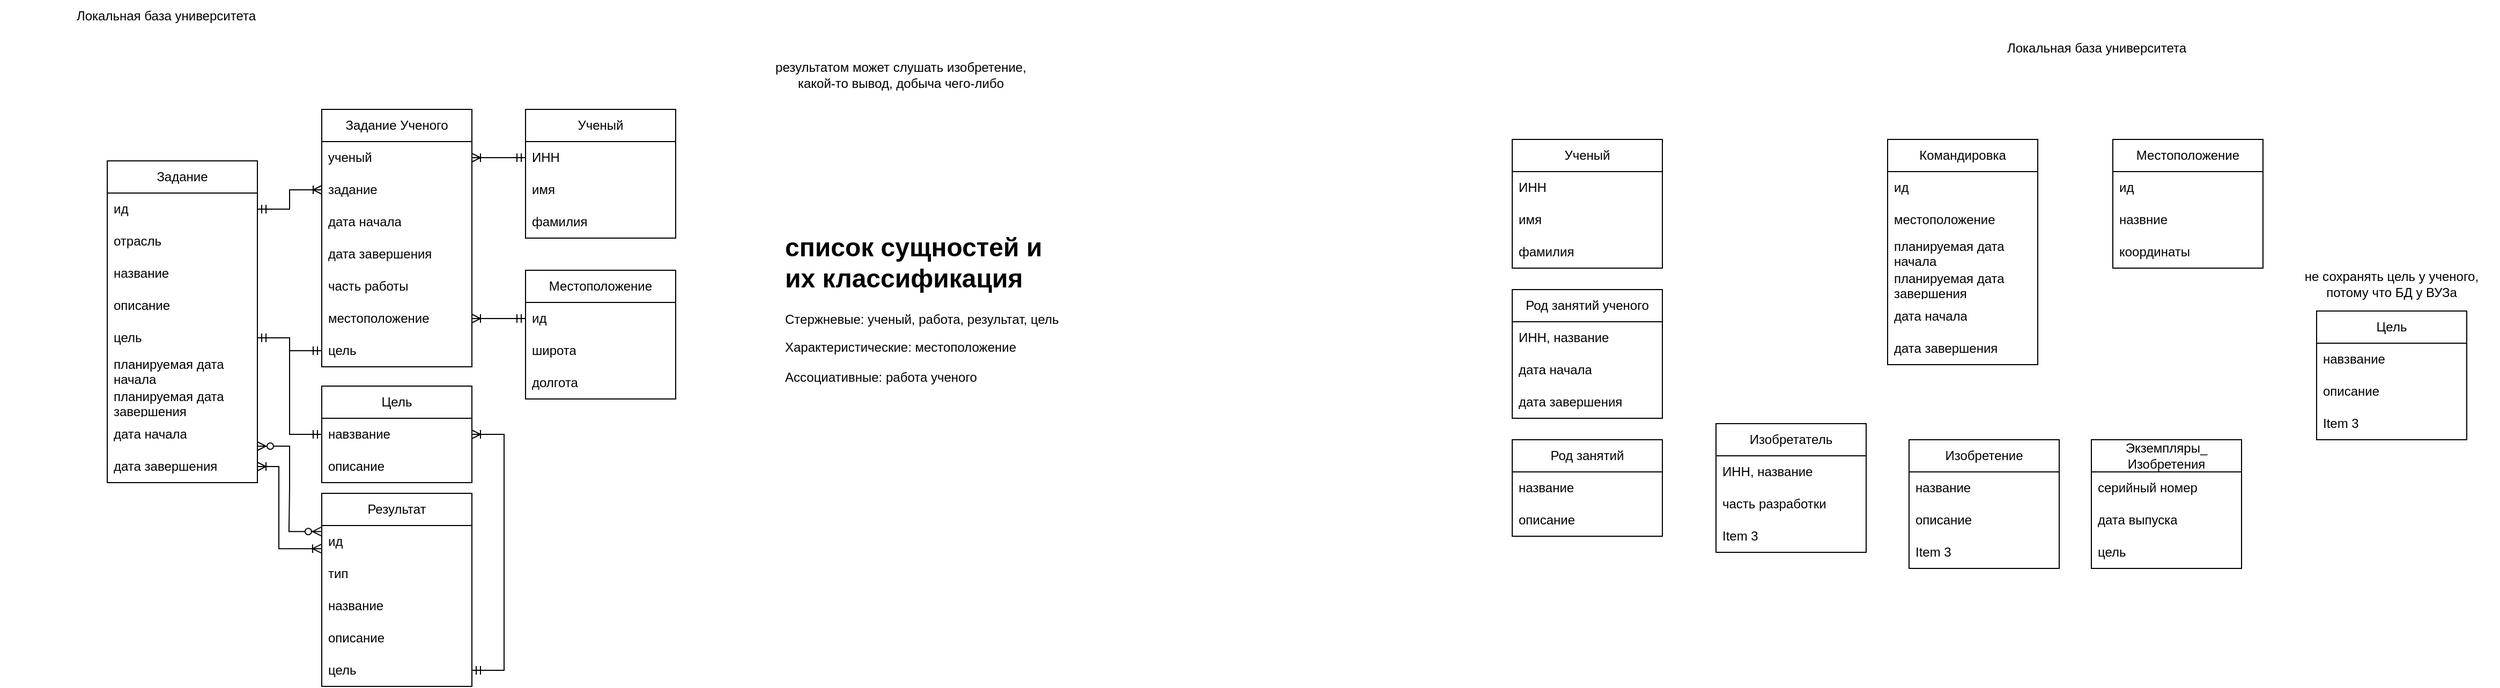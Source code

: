 <mxfile version="24.0.7" type="device">
  <diagram name="Page-1" id="TJ-HzRM1d6BybIESM3n_">
    <mxGraphModel dx="2978" dy="777" grid="1" gridSize="10" guides="1" tooltips="1" connect="1" arrows="1" fold="1" page="1" pageScale="1" pageWidth="850" pageHeight="1100" math="0" shadow="0">
      <root>
        <mxCell id="0" />
        <mxCell id="1" parent="0" />
        <mxCell id="UxXEU7lJ8EeufSXeX_Pu-14" value="Ученый" style="swimlane;fontStyle=0;childLayout=stackLayout;horizontal=1;startSize=30;horizontalStack=0;resizeParent=1;resizeParentMax=0;resizeLast=0;collapsible=1;marginBottom=0;whiteSpace=wrap;html=1;" vertex="1" parent="1">
          <mxGeometry x="-100" y="140" width="140" height="120" as="geometry" />
        </mxCell>
        <mxCell id="UxXEU7lJ8EeufSXeX_Pu-15" value="ИНН" style="text;strokeColor=none;fillColor=none;align=left;verticalAlign=middle;spacingLeft=4;spacingRight=4;overflow=hidden;points=[[0,0.5],[1,0.5]];portConstraint=eastwest;rotatable=0;whiteSpace=wrap;html=1;" vertex="1" parent="UxXEU7lJ8EeufSXeX_Pu-14">
          <mxGeometry y="30" width="140" height="30" as="geometry" />
        </mxCell>
        <mxCell id="UxXEU7lJ8EeufSXeX_Pu-44" value="имя" style="text;strokeColor=none;fillColor=none;align=left;verticalAlign=middle;spacingLeft=4;spacingRight=4;overflow=hidden;points=[[0,0.5],[1,0.5]];portConstraint=eastwest;rotatable=0;whiteSpace=wrap;html=1;" vertex="1" parent="UxXEU7lJ8EeufSXeX_Pu-14">
          <mxGeometry y="60" width="140" height="30" as="geometry" />
        </mxCell>
        <mxCell id="UxXEU7lJ8EeufSXeX_Pu-45" value="фамилия" style="text;strokeColor=none;fillColor=none;align=left;verticalAlign=middle;spacingLeft=4;spacingRight=4;overflow=hidden;points=[[0,0.5],[1,0.5]];portConstraint=eastwest;rotatable=0;whiteSpace=wrap;html=1;" vertex="1" parent="UxXEU7lJ8EeufSXeX_Pu-14">
          <mxGeometry y="90" width="140" height="30" as="geometry" />
        </mxCell>
        <mxCell id="UxXEU7lJ8EeufSXeX_Pu-18" value="Командировка" style="swimlane;fontStyle=0;childLayout=stackLayout;horizontal=1;startSize=30;horizontalStack=0;resizeParent=1;resizeParentMax=0;resizeLast=0;collapsible=1;marginBottom=0;whiteSpace=wrap;html=1;" vertex="1" parent="1">
          <mxGeometry x="250" y="140" width="140" height="210" as="geometry" />
        </mxCell>
        <mxCell id="UxXEU7lJ8EeufSXeX_Pu-19" value="ид" style="text;strokeColor=none;fillColor=none;align=left;verticalAlign=middle;spacingLeft=4;spacingRight=4;overflow=hidden;points=[[0,0.5],[1,0.5]];portConstraint=eastwest;rotatable=0;whiteSpace=wrap;html=1;" vertex="1" parent="UxXEU7lJ8EeufSXeX_Pu-18">
          <mxGeometry y="30" width="140" height="30" as="geometry" />
        </mxCell>
        <mxCell id="UxXEU7lJ8EeufSXeX_Pu-20" value="местоположение" style="text;strokeColor=none;fillColor=none;align=left;verticalAlign=middle;spacingLeft=4;spacingRight=4;overflow=hidden;points=[[0,0.5],[1,0.5]];portConstraint=eastwest;rotatable=0;whiteSpace=wrap;html=1;" vertex="1" parent="UxXEU7lJ8EeufSXeX_Pu-18">
          <mxGeometry y="60" width="140" height="30" as="geometry" />
        </mxCell>
        <mxCell id="UxXEU7lJ8EeufSXeX_Pu-21" value="планируемая дата начала" style="text;strokeColor=none;fillColor=none;align=left;verticalAlign=middle;spacingLeft=4;spacingRight=4;overflow=hidden;points=[[0,0.5],[1,0.5]];portConstraint=eastwest;rotatable=0;whiteSpace=wrap;html=1;" vertex="1" parent="UxXEU7lJ8EeufSXeX_Pu-18">
          <mxGeometry y="90" width="140" height="30" as="geometry" />
        </mxCell>
        <mxCell id="UxXEU7lJ8EeufSXeX_Pu-46" value="планируемая дата завершения" style="text;strokeColor=none;fillColor=none;align=left;verticalAlign=middle;spacingLeft=4;spacingRight=4;overflow=hidden;points=[[0,0.5],[1,0.5]];portConstraint=eastwest;rotatable=0;whiteSpace=wrap;html=1;" vertex="1" parent="UxXEU7lJ8EeufSXeX_Pu-18">
          <mxGeometry y="120" width="140" height="30" as="geometry" />
        </mxCell>
        <mxCell id="UxXEU7lJ8EeufSXeX_Pu-47" value="дата начала" style="text;strokeColor=none;fillColor=none;align=left;verticalAlign=middle;spacingLeft=4;spacingRight=4;overflow=hidden;points=[[0,0.5],[1,0.5]];portConstraint=eastwest;rotatable=0;whiteSpace=wrap;html=1;" vertex="1" parent="UxXEU7lJ8EeufSXeX_Pu-18">
          <mxGeometry y="150" width="140" height="30" as="geometry" />
        </mxCell>
        <mxCell id="UxXEU7lJ8EeufSXeX_Pu-48" value="дата завершения" style="text;strokeColor=none;fillColor=none;align=left;verticalAlign=middle;spacingLeft=4;spacingRight=4;overflow=hidden;points=[[0,0.5],[1,0.5]];portConstraint=eastwest;rotatable=0;whiteSpace=wrap;html=1;" vertex="1" parent="UxXEU7lJ8EeufSXeX_Pu-18">
          <mxGeometry y="180" width="140" height="30" as="geometry" />
        </mxCell>
        <mxCell id="UxXEU7lJ8EeufSXeX_Pu-22" value="Цель" style="swimlane;fontStyle=0;childLayout=stackLayout;horizontal=1;startSize=30;horizontalStack=0;resizeParent=1;resizeParentMax=0;resizeLast=0;collapsible=1;marginBottom=0;whiteSpace=wrap;html=1;" vertex="1" parent="1">
          <mxGeometry x="650" y="300" width="140" height="120" as="geometry" />
        </mxCell>
        <mxCell id="UxXEU7lJ8EeufSXeX_Pu-23" value="навзвание" style="text;strokeColor=none;fillColor=none;align=left;verticalAlign=middle;spacingLeft=4;spacingRight=4;overflow=hidden;points=[[0,0.5],[1,0.5]];portConstraint=eastwest;rotatable=0;whiteSpace=wrap;html=1;" vertex="1" parent="UxXEU7lJ8EeufSXeX_Pu-22">
          <mxGeometry y="30" width="140" height="30" as="geometry" />
        </mxCell>
        <mxCell id="UxXEU7lJ8EeufSXeX_Pu-24" value="описание" style="text;strokeColor=none;fillColor=none;align=left;verticalAlign=middle;spacingLeft=4;spacingRight=4;overflow=hidden;points=[[0,0.5],[1,0.5]];portConstraint=eastwest;rotatable=0;whiteSpace=wrap;html=1;" vertex="1" parent="UxXEU7lJ8EeufSXeX_Pu-22">
          <mxGeometry y="60" width="140" height="30" as="geometry" />
        </mxCell>
        <mxCell id="UxXEU7lJ8EeufSXeX_Pu-25" value="Item 3" style="text;strokeColor=none;fillColor=none;align=left;verticalAlign=middle;spacingLeft=4;spacingRight=4;overflow=hidden;points=[[0,0.5],[1,0.5]];portConstraint=eastwest;rotatable=0;whiteSpace=wrap;html=1;" vertex="1" parent="UxXEU7lJ8EeufSXeX_Pu-22">
          <mxGeometry y="90" width="140" height="30" as="geometry" />
        </mxCell>
        <mxCell id="UxXEU7lJ8EeufSXeX_Pu-26" value="Изобретение" style="swimlane;fontStyle=0;childLayout=stackLayout;horizontal=1;startSize=30;horizontalStack=0;resizeParent=1;resizeParentMax=0;resizeLast=0;collapsible=1;marginBottom=0;whiteSpace=wrap;html=1;" vertex="1" parent="1">
          <mxGeometry x="270" y="420" width="140" height="120" as="geometry" />
        </mxCell>
        <mxCell id="UxXEU7lJ8EeufSXeX_Pu-27" value="название" style="text;strokeColor=none;fillColor=none;align=left;verticalAlign=middle;spacingLeft=4;spacingRight=4;overflow=hidden;points=[[0,0.5],[1,0.5]];portConstraint=eastwest;rotatable=0;whiteSpace=wrap;html=1;" vertex="1" parent="UxXEU7lJ8EeufSXeX_Pu-26">
          <mxGeometry y="30" width="140" height="30" as="geometry" />
        </mxCell>
        <mxCell id="UxXEU7lJ8EeufSXeX_Pu-28" value="описание" style="text;strokeColor=none;fillColor=none;align=left;verticalAlign=middle;spacingLeft=4;spacingRight=4;overflow=hidden;points=[[0,0.5],[1,0.5]];portConstraint=eastwest;rotatable=0;whiteSpace=wrap;html=1;" vertex="1" parent="UxXEU7lJ8EeufSXeX_Pu-26">
          <mxGeometry y="60" width="140" height="30" as="geometry" />
        </mxCell>
        <mxCell id="UxXEU7lJ8EeufSXeX_Pu-29" value="Item 3" style="text;strokeColor=none;fillColor=none;align=left;verticalAlign=middle;spacingLeft=4;spacingRight=4;overflow=hidden;points=[[0,0.5],[1,0.5]];portConstraint=eastwest;rotatable=0;whiteSpace=wrap;html=1;" vertex="1" parent="UxXEU7lJ8EeufSXeX_Pu-26">
          <mxGeometry y="90" width="140" height="30" as="geometry" />
        </mxCell>
        <mxCell id="UxXEU7lJ8EeufSXeX_Pu-34" value="Экземпляры_&lt;div&gt;Изобретения&lt;/div&gt;" style="swimlane;fontStyle=0;childLayout=stackLayout;horizontal=1;startSize=30;horizontalStack=0;resizeParent=1;resizeParentMax=0;resizeLast=0;collapsible=1;marginBottom=0;whiteSpace=wrap;html=1;" vertex="1" parent="1">
          <mxGeometry x="440" y="420" width="140" height="120" as="geometry" />
        </mxCell>
        <mxCell id="UxXEU7lJ8EeufSXeX_Pu-35" value="серийный номер" style="text;strokeColor=none;fillColor=none;align=left;verticalAlign=middle;spacingLeft=4;spacingRight=4;overflow=hidden;points=[[0,0.5],[1,0.5]];portConstraint=eastwest;rotatable=0;whiteSpace=wrap;html=1;" vertex="1" parent="UxXEU7lJ8EeufSXeX_Pu-34">
          <mxGeometry y="30" width="140" height="30" as="geometry" />
        </mxCell>
        <mxCell id="UxXEU7lJ8EeufSXeX_Pu-36" value="дата выпуска" style="text;strokeColor=none;fillColor=none;align=left;verticalAlign=middle;spacingLeft=4;spacingRight=4;overflow=hidden;points=[[0,0.5],[1,0.5]];portConstraint=eastwest;rotatable=0;whiteSpace=wrap;html=1;" vertex="1" parent="UxXEU7lJ8EeufSXeX_Pu-34">
          <mxGeometry y="60" width="140" height="30" as="geometry" />
        </mxCell>
        <mxCell id="UxXEU7lJ8EeufSXeX_Pu-37" value="цель" style="text;strokeColor=none;fillColor=none;align=left;verticalAlign=middle;spacingLeft=4;spacingRight=4;overflow=hidden;points=[[0,0.5],[1,0.5]];portConstraint=eastwest;rotatable=0;whiteSpace=wrap;html=1;" vertex="1" parent="UxXEU7lJ8EeufSXeX_Pu-34">
          <mxGeometry y="90" width="140" height="30" as="geometry" />
        </mxCell>
        <mxCell id="UxXEU7lJ8EeufSXeX_Pu-38" value="&lt;font style=&quot;font-size: 12px;&quot;&gt;Локальная база университета&lt;/font&gt;" style="text;html=1;align=center;verticalAlign=middle;whiteSpace=wrap;rounded=0;" vertex="1" parent="1">
          <mxGeometry x="290" y="40" width="310" height="30" as="geometry" />
        </mxCell>
        <mxCell id="UxXEU7lJ8EeufSXeX_Pu-39" value="Местоположение" style="swimlane;fontStyle=0;childLayout=stackLayout;horizontal=1;startSize=30;horizontalStack=0;resizeParent=1;resizeParentMax=0;resizeLast=0;collapsible=1;marginBottom=0;whiteSpace=wrap;html=1;" vertex="1" parent="1">
          <mxGeometry x="460" y="140" width="140" height="120" as="geometry" />
        </mxCell>
        <mxCell id="UxXEU7lJ8EeufSXeX_Pu-42" value="ид" style="text;strokeColor=none;fillColor=none;align=left;verticalAlign=middle;spacingLeft=4;spacingRight=4;overflow=hidden;points=[[0,0.5],[1,0.5]];portConstraint=eastwest;rotatable=0;whiteSpace=wrap;html=1;" vertex="1" parent="UxXEU7lJ8EeufSXeX_Pu-39">
          <mxGeometry y="30" width="140" height="30" as="geometry" />
        </mxCell>
        <mxCell id="UxXEU7lJ8EeufSXeX_Pu-40" value="назвние" style="text;strokeColor=none;fillColor=none;align=left;verticalAlign=middle;spacingLeft=4;spacingRight=4;overflow=hidden;points=[[0,0.5],[1,0.5]];portConstraint=eastwest;rotatable=0;whiteSpace=wrap;html=1;" vertex="1" parent="UxXEU7lJ8EeufSXeX_Pu-39">
          <mxGeometry y="60" width="140" height="30" as="geometry" />
        </mxCell>
        <mxCell id="UxXEU7lJ8EeufSXeX_Pu-41" value="координаты" style="text;strokeColor=none;fillColor=none;align=left;verticalAlign=middle;spacingLeft=4;spacingRight=4;overflow=hidden;points=[[0,0.5],[1,0.5]];portConstraint=eastwest;rotatable=0;whiteSpace=wrap;html=1;" vertex="1" parent="UxXEU7lJ8EeufSXeX_Pu-39">
          <mxGeometry y="90" width="140" height="30" as="geometry" />
        </mxCell>
        <mxCell id="UxXEU7lJ8EeufSXeX_Pu-43" value="не сохранять цель у ученого, потому что БД у ВУЗа" style="text;html=1;align=center;verticalAlign=middle;whiteSpace=wrap;rounded=0;" vertex="1" parent="1">
          <mxGeometry x="620" y="260" width="200" height="30" as="geometry" />
        </mxCell>
        <mxCell id="UxXEU7lJ8EeufSXeX_Pu-49" value="Изобретатель" style="swimlane;fontStyle=0;childLayout=stackLayout;horizontal=1;startSize=30;horizontalStack=0;resizeParent=1;resizeParentMax=0;resizeLast=0;collapsible=1;marginBottom=0;whiteSpace=wrap;html=1;" vertex="1" parent="1">
          <mxGeometry x="90" y="405" width="140" height="120" as="geometry" />
        </mxCell>
        <mxCell id="UxXEU7lJ8EeufSXeX_Pu-50" value="ИНН, название" style="text;strokeColor=none;fillColor=none;align=left;verticalAlign=middle;spacingLeft=4;spacingRight=4;overflow=hidden;points=[[0,0.5],[1,0.5]];portConstraint=eastwest;rotatable=0;whiteSpace=wrap;html=1;" vertex="1" parent="UxXEU7lJ8EeufSXeX_Pu-49">
          <mxGeometry y="30" width="140" height="30" as="geometry" />
        </mxCell>
        <mxCell id="UxXEU7lJ8EeufSXeX_Pu-51" value="часть разработки" style="text;strokeColor=none;fillColor=none;align=left;verticalAlign=middle;spacingLeft=4;spacingRight=4;overflow=hidden;points=[[0,0.5],[1,0.5]];portConstraint=eastwest;rotatable=0;whiteSpace=wrap;html=1;" vertex="1" parent="UxXEU7lJ8EeufSXeX_Pu-49">
          <mxGeometry y="60" width="140" height="30" as="geometry" />
        </mxCell>
        <mxCell id="UxXEU7lJ8EeufSXeX_Pu-52" value="Item 3" style="text;strokeColor=none;fillColor=none;align=left;verticalAlign=middle;spacingLeft=4;spacingRight=4;overflow=hidden;points=[[0,0.5],[1,0.5]];portConstraint=eastwest;rotatable=0;whiteSpace=wrap;html=1;" vertex="1" parent="UxXEU7lJ8EeufSXeX_Pu-49">
          <mxGeometry y="90" width="140" height="30" as="geometry" />
        </mxCell>
        <mxCell id="UxXEU7lJ8EeufSXeX_Pu-53" value="Род занятий" style="swimlane;fontStyle=0;childLayout=stackLayout;horizontal=1;startSize=30;horizontalStack=0;resizeParent=1;resizeParentMax=0;resizeLast=0;collapsible=1;marginBottom=0;whiteSpace=wrap;html=1;" vertex="1" parent="1">
          <mxGeometry x="-100" y="420" width="140" height="90" as="geometry" />
        </mxCell>
        <mxCell id="UxXEU7lJ8EeufSXeX_Pu-54" value="название" style="text;strokeColor=none;fillColor=none;align=left;verticalAlign=middle;spacingLeft=4;spacingRight=4;overflow=hidden;points=[[0,0.5],[1,0.5]];portConstraint=eastwest;rotatable=0;whiteSpace=wrap;html=1;" vertex="1" parent="UxXEU7lJ8EeufSXeX_Pu-53">
          <mxGeometry y="30" width="140" height="30" as="geometry" />
        </mxCell>
        <mxCell id="UxXEU7lJ8EeufSXeX_Pu-55" value="описание" style="text;strokeColor=none;fillColor=none;align=left;verticalAlign=middle;spacingLeft=4;spacingRight=4;overflow=hidden;points=[[0,0.5],[1,0.5]];portConstraint=eastwest;rotatable=0;whiteSpace=wrap;html=1;" vertex="1" parent="UxXEU7lJ8EeufSXeX_Pu-53">
          <mxGeometry y="60" width="140" height="30" as="geometry" />
        </mxCell>
        <mxCell id="UxXEU7lJ8EeufSXeX_Pu-57" value="Род занятий ученого" style="swimlane;fontStyle=0;childLayout=stackLayout;horizontal=1;startSize=30;horizontalStack=0;resizeParent=1;resizeParentMax=0;resizeLast=0;collapsible=1;marginBottom=0;whiteSpace=wrap;html=1;" vertex="1" parent="1">
          <mxGeometry x="-100" y="280" width="140" height="120" as="geometry" />
        </mxCell>
        <mxCell id="UxXEU7lJ8EeufSXeX_Pu-62" value="ИНН, название" style="text;strokeColor=none;fillColor=none;align=left;verticalAlign=middle;spacingLeft=4;spacingRight=4;overflow=hidden;points=[[0,0.5],[1,0.5]];portConstraint=eastwest;rotatable=0;whiteSpace=wrap;html=1;" vertex="1" parent="UxXEU7lJ8EeufSXeX_Pu-57">
          <mxGeometry y="30" width="140" height="30" as="geometry" />
        </mxCell>
        <mxCell id="UxXEU7lJ8EeufSXeX_Pu-56" value="дата начала" style="text;strokeColor=none;fillColor=none;align=left;verticalAlign=middle;spacingLeft=4;spacingRight=4;overflow=hidden;points=[[0,0.5],[1,0.5]];portConstraint=eastwest;rotatable=0;whiteSpace=wrap;html=1;" vertex="1" parent="UxXEU7lJ8EeufSXeX_Pu-57">
          <mxGeometry y="60" width="140" height="30" as="geometry" />
        </mxCell>
        <mxCell id="UxXEU7lJ8EeufSXeX_Pu-61" value="дата завершения" style="text;strokeColor=none;fillColor=none;align=left;verticalAlign=middle;spacingLeft=4;spacingRight=4;overflow=hidden;points=[[0,0.5],[1,0.5]];portConstraint=eastwest;rotatable=0;whiteSpace=wrap;html=1;" vertex="1" parent="UxXEU7lJ8EeufSXeX_Pu-57">
          <mxGeometry y="90" width="140" height="30" as="geometry" />
        </mxCell>
        <mxCell id="UxXEU7lJ8EeufSXeX_Pu-63" value="Ученый" style="swimlane;fontStyle=0;childLayout=stackLayout;horizontal=1;startSize=30;horizontalStack=0;resizeParent=1;resizeParentMax=0;resizeLast=0;collapsible=1;marginBottom=0;whiteSpace=wrap;html=1;" vertex="1" parent="1">
          <mxGeometry x="-1020" y="112" width="140" height="120" as="geometry" />
        </mxCell>
        <mxCell id="UxXEU7lJ8EeufSXeX_Pu-64" value="ИНН" style="text;strokeColor=none;fillColor=none;align=left;verticalAlign=middle;spacingLeft=4;spacingRight=4;overflow=hidden;points=[[0,0.5],[1,0.5]];portConstraint=eastwest;rotatable=0;whiteSpace=wrap;html=1;" vertex="1" parent="UxXEU7lJ8EeufSXeX_Pu-63">
          <mxGeometry y="30" width="140" height="30" as="geometry" />
        </mxCell>
        <mxCell id="UxXEU7lJ8EeufSXeX_Pu-65" value="имя" style="text;strokeColor=none;fillColor=none;align=left;verticalAlign=middle;spacingLeft=4;spacingRight=4;overflow=hidden;points=[[0,0.5],[1,0.5]];portConstraint=eastwest;rotatable=0;whiteSpace=wrap;html=1;" vertex="1" parent="UxXEU7lJ8EeufSXeX_Pu-63">
          <mxGeometry y="60" width="140" height="30" as="geometry" />
        </mxCell>
        <mxCell id="UxXEU7lJ8EeufSXeX_Pu-66" value="фамилия" style="text;strokeColor=none;fillColor=none;align=left;verticalAlign=middle;spacingLeft=4;spacingRight=4;overflow=hidden;points=[[0,0.5],[1,0.5]];portConstraint=eastwest;rotatable=0;whiteSpace=wrap;html=1;" vertex="1" parent="UxXEU7lJ8EeufSXeX_Pu-63">
          <mxGeometry y="90" width="140" height="30" as="geometry" />
        </mxCell>
        <mxCell id="UxXEU7lJ8EeufSXeX_Pu-67" value="Задание" style="swimlane;fontStyle=0;childLayout=stackLayout;horizontal=1;startSize=30;horizontalStack=0;resizeParent=1;resizeParentMax=0;resizeLast=0;collapsible=1;marginBottom=0;whiteSpace=wrap;html=1;" vertex="1" parent="1">
          <mxGeometry x="-1410" y="160" width="140" height="300" as="geometry" />
        </mxCell>
        <mxCell id="UxXEU7lJ8EeufSXeX_Pu-68" value="ид" style="text;strokeColor=none;fillColor=none;align=left;verticalAlign=middle;spacingLeft=4;spacingRight=4;overflow=hidden;points=[[0,0.5],[1,0.5]];portConstraint=eastwest;rotatable=0;whiteSpace=wrap;html=1;" vertex="1" parent="UxXEU7lJ8EeufSXeX_Pu-67">
          <mxGeometry y="30" width="140" height="30" as="geometry" />
        </mxCell>
        <mxCell id="UxXEU7lJ8EeufSXeX_Pu-151" value="отрасль" style="text;strokeColor=none;fillColor=none;align=left;verticalAlign=middle;spacingLeft=4;spacingRight=4;overflow=hidden;points=[[0,0.5],[1,0.5]];portConstraint=eastwest;rotatable=0;whiteSpace=wrap;html=1;" vertex="1" parent="UxXEU7lJ8EeufSXeX_Pu-67">
          <mxGeometry y="60" width="140" height="30" as="geometry" />
        </mxCell>
        <mxCell id="UxXEU7lJ8EeufSXeX_Pu-149" value="название" style="text;strokeColor=none;fillColor=none;align=left;verticalAlign=middle;spacingLeft=4;spacingRight=4;overflow=hidden;points=[[0,0.5],[1,0.5]];portConstraint=eastwest;rotatable=0;whiteSpace=wrap;html=1;" vertex="1" parent="UxXEU7lJ8EeufSXeX_Pu-67">
          <mxGeometry y="90" width="140" height="30" as="geometry" />
        </mxCell>
        <mxCell id="UxXEU7lJ8EeufSXeX_Pu-195" value="описание&amp;nbsp;" style="text;strokeColor=none;fillColor=none;align=left;verticalAlign=middle;spacingLeft=4;spacingRight=4;overflow=hidden;points=[[0,0.5],[1,0.5]];portConstraint=eastwest;rotatable=0;whiteSpace=wrap;html=1;" vertex="1" parent="UxXEU7lJ8EeufSXeX_Pu-67">
          <mxGeometry y="120" width="140" height="30" as="geometry" />
        </mxCell>
        <mxCell id="UxXEU7lJ8EeufSXeX_Pu-157" value="цель" style="text;strokeColor=none;fillColor=none;align=left;verticalAlign=middle;spacingLeft=4;spacingRight=4;overflow=hidden;points=[[0,0.5],[1,0.5]];portConstraint=eastwest;rotatable=0;whiteSpace=wrap;html=1;" vertex="1" parent="UxXEU7lJ8EeufSXeX_Pu-67">
          <mxGeometry y="150" width="140" height="30" as="geometry" />
        </mxCell>
        <mxCell id="UxXEU7lJ8EeufSXeX_Pu-70" value="планируемая дата начала" style="text;strokeColor=none;fillColor=none;align=left;verticalAlign=middle;spacingLeft=4;spacingRight=4;overflow=hidden;points=[[0,0.5],[1,0.5]];portConstraint=eastwest;rotatable=0;whiteSpace=wrap;html=1;" vertex="1" parent="UxXEU7lJ8EeufSXeX_Pu-67">
          <mxGeometry y="180" width="140" height="30" as="geometry" />
        </mxCell>
        <mxCell id="UxXEU7lJ8EeufSXeX_Pu-71" value="планируемая дата завершения" style="text;strokeColor=none;fillColor=none;align=left;verticalAlign=middle;spacingLeft=4;spacingRight=4;overflow=hidden;points=[[0,0.5],[1,0.5]];portConstraint=eastwest;rotatable=0;whiteSpace=wrap;html=1;" vertex="1" parent="UxXEU7lJ8EeufSXeX_Pu-67">
          <mxGeometry y="210" width="140" height="30" as="geometry" />
        </mxCell>
        <mxCell id="UxXEU7lJ8EeufSXeX_Pu-72" value="дата начала" style="text;strokeColor=none;fillColor=none;align=left;verticalAlign=middle;spacingLeft=4;spacingRight=4;overflow=hidden;points=[[0,0.5],[1,0.5]];portConstraint=eastwest;rotatable=0;whiteSpace=wrap;html=1;" vertex="1" parent="UxXEU7lJ8EeufSXeX_Pu-67">
          <mxGeometry y="240" width="140" height="30" as="geometry" />
        </mxCell>
        <mxCell id="UxXEU7lJ8EeufSXeX_Pu-73" value="дата завершения" style="text;strokeColor=none;fillColor=none;align=left;verticalAlign=middle;spacingLeft=4;spacingRight=4;overflow=hidden;points=[[0,0.5],[1,0.5]];portConstraint=eastwest;rotatable=0;whiteSpace=wrap;html=1;" vertex="1" parent="UxXEU7lJ8EeufSXeX_Pu-67">
          <mxGeometry y="270" width="140" height="30" as="geometry" />
        </mxCell>
        <mxCell id="UxXEU7lJ8EeufSXeX_Pu-74" value="Цель" style="swimlane;fontStyle=0;childLayout=stackLayout;horizontal=1;startSize=30;horizontalStack=0;resizeParent=1;resizeParentMax=0;resizeLast=0;collapsible=1;marginBottom=0;whiteSpace=wrap;html=1;" vertex="1" parent="1">
          <mxGeometry x="-1210" y="370" width="140" height="90" as="geometry" />
        </mxCell>
        <mxCell id="UxXEU7lJ8EeufSXeX_Pu-75" value="навзвание" style="text;strokeColor=none;fillColor=none;align=left;verticalAlign=middle;spacingLeft=4;spacingRight=4;overflow=hidden;points=[[0,0.5],[1,0.5]];portConstraint=eastwest;rotatable=0;whiteSpace=wrap;html=1;" vertex="1" parent="UxXEU7lJ8EeufSXeX_Pu-74">
          <mxGeometry y="30" width="140" height="30" as="geometry" />
        </mxCell>
        <mxCell id="UxXEU7lJ8EeufSXeX_Pu-76" value="описание" style="text;strokeColor=none;fillColor=none;align=left;verticalAlign=middle;spacingLeft=4;spacingRight=4;overflow=hidden;points=[[0,0.5],[1,0.5]];portConstraint=eastwest;rotatable=0;whiteSpace=wrap;html=1;" vertex="1" parent="UxXEU7lJ8EeufSXeX_Pu-74">
          <mxGeometry y="60" width="140" height="30" as="geometry" />
        </mxCell>
        <mxCell id="UxXEU7lJ8EeufSXeX_Pu-86" value="&lt;font style=&quot;font-size: 12px;&quot;&gt;Локальная база университета&lt;/font&gt;" style="text;html=1;align=center;verticalAlign=middle;whiteSpace=wrap;rounded=0;" vertex="1" parent="1">
          <mxGeometry x="-1510" y="10" width="310" height="30" as="geometry" />
        </mxCell>
        <mxCell id="UxXEU7lJ8EeufSXeX_Pu-87" value="Местоположение" style="swimlane;fontStyle=0;childLayout=stackLayout;horizontal=1;startSize=30;horizontalStack=0;resizeParent=1;resizeParentMax=0;resizeLast=0;collapsible=1;marginBottom=0;whiteSpace=wrap;html=1;" vertex="1" parent="1">
          <mxGeometry x="-1020" y="262" width="140" height="120" as="geometry" />
        </mxCell>
        <mxCell id="UxXEU7lJ8EeufSXeX_Pu-89" value="ид" style="text;strokeColor=none;fillColor=none;align=left;verticalAlign=middle;spacingLeft=4;spacingRight=4;overflow=hidden;points=[[0,0.5],[1,0.5]];portConstraint=eastwest;rotatable=0;whiteSpace=wrap;html=1;" vertex="1" parent="UxXEU7lJ8EeufSXeX_Pu-87">
          <mxGeometry y="30" width="140" height="30" as="geometry" />
        </mxCell>
        <mxCell id="UxXEU7lJ8EeufSXeX_Pu-173" value="широта" style="text;strokeColor=none;fillColor=none;align=left;verticalAlign=middle;spacingLeft=4;spacingRight=4;overflow=hidden;points=[[0,0.5],[1,0.5]];portConstraint=eastwest;rotatable=0;whiteSpace=wrap;html=1;" vertex="1" parent="UxXEU7lJ8EeufSXeX_Pu-87">
          <mxGeometry y="60" width="140" height="30" as="geometry" />
        </mxCell>
        <mxCell id="UxXEU7lJ8EeufSXeX_Pu-174" value="долгота" style="text;strokeColor=none;fillColor=none;align=left;verticalAlign=middle;spacingLeft=4;spacingRight=4;overflow=hidden;points=[[0,0.5],[1,0.5]];portConstraint=eastwest;rotatable=0;whiteSpace=wrap;html=1;" vertex="1" parent="UxXEU7lJ8EeufSXeX_Pu-87">
          <mxGeometry y="90" width="140" height="30" as="geometry" />
        </mxCell>
        <mxCell id="UxXEU7lJ8EeufSXeX_Pu-145" value="Результат" style="swimlane;fontStyle=0;childLayout=stackLayout;horizontal=1;startSize=30;horizontalStack=0;resizeParent=1;resizeParentMax=0;resizeLast=0;collapsible=1;marginBottom=0;whiteSpace=wrap;html=1;" vertex="1" parent="1">
          <mxGeometry x="-1210" y="470" width="140" height="180" as="geometry" />
        </mxCell>
        <mxCell id="UxXEU7lJ8EeufSXeX_Pu-150" value="ид" style="text;strokeColor=none;fillColor=none;align=left;verticalAlign=middle;spacingLeft=4;spacingRight=4;overflow=hidden;points=[[0,0.5],[1,0.5]];portConstraint=eastwest;rotatable=0;whiteSpace=wrap;html=1;" vertex="1" parent="UxXEU7lJ8EeufSXeX_Pu-145">
          <mxGeometry y="30" width="140" height="30" as="geometry" />
        </mxCell>
        <mxCell id="UxXEU7lJ8EeufSXeX_Pu-146" value="тип" style="text;strokeColor=none;fillColor=none;align=left;verticalAlign=middle;spacingLeft=4;spacingRight=4;overflow=hidden;points=[[0,0.5],[1,0.5]];portConstraint=eastwest;rotatable=0;whiteSpace=wrap;html=1;" vertex="1" parent="UxXEU7lJ8EeufSXeX_Pu-145">
          <mxGeometry y="60" width="140" height="30" as="geometry" />
        </mxCell>
        <mxCell id="UxXEU7lJ8EeufSXeX_Pu-147" value="название" style="text;strokeColor=none;fillColor=none;align=left;verticalAlign=middle;spacingLeft=4;spacingRight=4;overflow=hidden;points=[[0,0.5],[1,0.5]];portConstraint=eastwest;rotatable=0;whiteSpace=wrap;html=1;" vertex="1" parent="UxXEU7lJ8EeufSXeX_Pu-145">
          <mxGeometry y="90" width="140" height="30" as="geometry" />
        </mxCell>
        <mxCell id="UxXEU7lJ8EeufSXeX_Pu-148" value="описание" style="text;strokeColor=none;fillColor=none;align=left;verticalAlign=middle;spacingLeft=4;spacingRight=4;overflow=hidden;points=[[0,0.5],[1,0.5]];portConstraint=eastwest;rotatable=0;whiteSpace=wrap;html=1;" vertex="1" parent="UxXEU7lJ8EeufSXeX_Pu-145">
          <mxGeometry y="120" width="140" height="30" as="geometry" />
        </mxCell>
        <mxCell id="UxXEU7lJ8EeufSXeX_Pu-171" value="цель" style="text;strokeColor=none;fillColor=none;align=left;verticalAlign=middle;spacingLeft=4;spacingRight=4;overflow=hidden;points=[[0,0.5],[1,0.5]];portConstraint=eastwest;rotatable=0;whiteSpace=wrap;html=1;" vertex="1" parent="UxXEU7lJ8EeufSXeX_Pu-145">
          <mxGeometry y="150" width="140" height="30" as="geometry" />
        </mxCell>
        <mxCell id="UxXEU7lJ8EeufSXeX_Pu-156" value="результатом может слушать изобретение, какой-то вывод, добыча чего-либо" style="text;html=1;align=center;verticalAlign=middle;whiteSpace=wrap;rounded=0;" vertex="1" parent="1">
          <mxGeometry x="-800" y="60" width="260" height="40" as="geometry" />
        </mxCell>
        <mxCell id="UxXEU7lJ8EeufSXeX_Pu-163" value="" style="edgeStyle=entityRelationEdgeStyle;fontSize=12;html=1;endArrow=ERzeroToMany;endFill=1;startArrow=ERzeroToMany;rounded=0;entryX=-0.004;entryY=0.187;entryDx=0;entryDy=0;entryPerimeter=0;" edge="1" parent="1">
          <mxGeometry width="100" height="100" relative="1" as="geometry">
            <mxPoint x="-1270" y="426" as="sourcePoint" />
            <mxPoint x="-1210.56" y="505.61" as="targetPoint" />
          </mxGeometry>
        </mxCell>
        <mxCell id="UxXEU7lJ8EeufSXeX_Pu-175" value="Задание Ученого" style="swimlane;fontStyle=0;childLayout=stackLayout;horizontal=1;startSize=30;horizontalStack=0;resizeParent=1;resizeParentMax=0;resizeLast=0;collapsible=1;marginBottom=0;whiteSpace=wrap;html=1;" vertex="1" parent="1">
          <mxGeometry x="-1210" y="112" width="140" height="240" as="geometry" />
        </mxCell>
        <mxCell id="UxXEU7lJ8EeufSXeX_Pu-183" value="ученый" style="text;strokeColor=none;fillColor=none;align=left;verticalAlign=middle;spacingLeft=4;spacingRight=4;overflow=hidden;points=[[0,0.5],[1,0.5]];portConstraint=eastwest;rotatable=0;whiteSpace=wrap;html=1;" vertex="1" parent="UxXEU7lJ8EeufSXeX_Pu-175">
          <mxGeometry y="30" width="140" height="30" as="geometry" />
        </mxCell>
        <mxCell id="UxXEU7lJ8EeufSXeX_Pu-184" value="задание" style="text;strokeColor=none;fillColor=none;align=left;verticalAlign=middle;spacingLeft=4;spacingRight=4;overflow=hidden;points=[[0,0.5],[1,0.5]];portConstraint=eastwest;rotatable=0;whiteSpace=wrap;html=1;" vertex="1" parent="UxXEU7lJ8EeufSXeX_Pu-175">
          <mxGeometry y="60" width="140" height="30" as="geometry" />
        </mxCell>
        <mxCell id="UxXEU7lJ8EeufSXeX_Pu-176" value="дата начала" style="text;strokeColor=none;fillColor=none;align=left;verticalAlign=middle;spacingLeft=4;spacingRight=4;overflow=hidden;points=[[0,0.5],[1,0.5]];portConstraint=eastwest;rotatable=0;whiteSpace=wrap;html=1;" vertex="1" parent="UxXEU7lJ8EeufSXeX_Pu-175">
          <mxGeometry y="90" width="140" height="30" as="geometry" />
        </mxCell>
        <mxCell id="UxXEU7lJ8EeufSXeX_Pu-177" value="дата завершения" style="text;strokeColor=none;fillColor=none;align=left;verticalAlign=middle;spacingLeft=4;spacingRight=4;overflow=hidden;points=[[0,0.5],[1,0.5]];portConstraint=eastwest;rotatable=0;whiteSpace=wrap;html=1;" vertex="1" parent="UxXEU7lJ8EeufSXeX_Pu-175">
          <mxGeometry y="120" width="140" height="30" as="geometry" />
        </mxCell>
        <mxCell id="UxXEU7lJ8EeufSXeX_Pu-178" value="часть работы" style="text;strokeColor=none;fillColor=none;align=left;verticalAlign=middle;spacingLeft=4;spacingRight=4;overflow=hidden;points=[[0,0.5],[1,0.5]];portConstraint=eastwest;rotatable=0;whiteSpace=wrap;html=1;" vertex="1" parent="UxXEU7lJ8EeufSXeX_Pu-175">
          <mxGeometry y="150" width="140" height="30" as="geometry" />
        </mxCell>
        <mxCell id="UxXEU7lJ8EeufSXeX_Pu-180" value="местоположение" style="text;strokeColor=none;fillColor=none;align=left;verticalAlign=middle;spacingLeft=4;spacingRight=4;overflow=hidden;points=[[0,0.5],[1,0.5]];portConstraint=eastwest;rotatable=0;whiteSpace=wrap;html=1;" vertex="1" parent="UxXEU7lJ8EeufSXeX_Pu-175">
          <mxGeometry y="180" width="140" height="30" as="geometry" />
        </mxCell>
        <mxCell id="UxXEU7lJ8EeufSXeX_Pu-187" value="цель" style="text;strokeColor=none;fillColor=none;align=left;verticalAlign=middle;spacingLeft=4;spacingRight=4;overflow=hidden;points=[[0,0.5],[1,0.5]];portConstraint=eastwest;rotatable=0;whiteSpace=wrap;html=1;" vertex="1" parent="UxXEU7lJ8EeufSXeX_Pu-175">
          <mxGeometry y="210" width="140" height="30" as="geometry" />
        </mxCell>
        <mxCell id="UxXEU7lJ8EeufSXeX_Pu-179" value="" style="edgeStyle=entityRelationEdgeStyle;fontSize=12;html=1;endArrow=ERoneToMany;startArrow=ERmandOne;rounded=0;exitX=0;exitY=0.5;exitDx=0;exitDy=0;entryX=1;entryY=0.5;entryDx=0;entryDy=0;" edge="1" parent="1" source="UxXEU7lJ8EeufSXeX_Pu-89" target="UxXEU7lJ8EeufSXeX_Pu-180">
          <mxGeometry width="100" height="100" relative="1" as="geometry">
            <mxPoint x="-1110" y="345" as="sourcePoint" />
            <mxPoint x="-1170" y="375" as="targetPoint" />
          </mxGeometry>
        </mxCell>
        <mxCell id="UxXEU7lJ8EeufSXeX_Pu-181" value="" style="edgeStyle=entityRelationEdgeStyle;fontSize=12;html=1;endArrow=ERoneToMany;startArrow=ERmandOne;rounded=0;exitX=0;exitY=0.5;exitDx=0;exitDy=0;entryX=1;entryY=0.5;entryDx=0;entryDy=0;" edge="1" parent="1" source="UxXEU7lJ8EeufSXeX_Pu-64" target="UxXEU7lJ8EeufSXeX_Pu-183">
          <mxGeometry width="100" height="100" relative="1" as="geometry">
            <mxPoint x="-1040" y="170" as="sourcePoint" />
            <mxPoint x="-1070.0" y="100.0" as="targetPoint" />
          </mxGeometry>
        </mxCell>
        <mxCell id="UxXEU7lJ8EeufSXeX_Pu-186" value="" style="edgeStyle=entityRelationEdgeStyle;fontSize=12;html=1;endArrow=ERoneToMany;startArrow=ERmandOne;rounded=0;exitX=1;exitY=0.5;exitDx=0;exitDy=0;entryX=0;entryY=0.5;entryDx=0;entryDy=0;" edge="1" parent="1" source="UxXEU7lJ8EeufSXeX_Pu-68" target="UxXEU7lJ8EeufSXeX_Pu-184">
          <mxGeometry width="100" height="100" relative="1" as="geometry">
            <mxPoint x="-1090" y="130" as="sourcePoint" />
            <mxPoint x="-1130" y="130" as="targetPoint" />
          </mxGeometry>
        </mxCell>
        <mxCell id="UxXEU7lJ8EeufSXeX_Pu-188" value="" style="edgeStyle=entityRelationEdgeStyle;fontSize=12;html=1;endArrow=ERmandOne;startArrow=ERmandOne;rounded=0;exitX=0;exitY=0.5;exitDx=0;exitDy=0;entryX=1;entryY=0.5;entryDx=0;entryDy=0;" edge="1" parent="1" source="UxXEU7lJ8EeufSXeX_Pu-187" target="UxXEU7lJ8EeufSXeX_Pu-157">
          <mxGeometry width="100" height="100" relative="1" as="geometry">
            <mxPoint x="-1390" y="640" as="sourcePoint" />
            <mxPoint x="-1290" y="540" as="targetPoint" />
          </mxGeometry>
        </mxCell>
        <mxCell id="UxXEU7lJ8EeufSXeX_Pu-189" value="" style="edgeStyle=entityRelationEdgeStyle;fontSize=12;html=1;endArrow=ERmandOne;startArrow=ERmandOne;rounded=0;exitX=0;exitY=0.5;exitDx=0;exitDy=0;entryX=1;entryY=0.5;entryDx=0;entryDy=0;" edge="1" parent="1" source="UxXEU7lJ8EeufSXeX_Pu-75" target="UxXEU7lJ8EeufSXeX_Pu-157">
          <mxGeometry width="100" height="100" relative="1" as="geometry">
            <mxPoint x="-1200" y="335" as="sourcePoint" />
            <mxPoint x="-1260" y="425" as="targetPoint" />
          </mxGeometry>
        </mxCell>
        <mxCell id="UxXEU7lJ8EeufSXeX_Pu-190" value="" style="edgeStyle=entityRelationEdgeStyle;fontSize=12;html=1;endArrow=ERoneToMany;startArrow=ERmandOne;rounded=0;exitX=1;exitY=0.5;exitDx=0;exitDy=0;entryX=1;entryY=0.5;entryDx=0;entryDy=0;" edge="1" parent="1" source="UxXEU7lJ8EeufSXeX_Pu-171" target="UxXEU7lJ8EeufSXeX_Pu-75">
          <mxGeometry width="100" height="100" relative="1" as="geometry">
            <mxPoint x="-970" y="570" as="sourcePoint" />
            <mxPoint x="-870" y="470" as="targetPoint" />
          </mxGeometry>
        </mxCell>
        <mxCell id="UxXEU7lJ8EeufSXeX_Pu-192" value="" style="edgeStyle=elbowEdgeStyle;fontSize=12;html=1;endArrow=ERoneToMany;startArrow=ERoneToMany;rounded=0;entryX=-0.004;entryY=0.72;entryDx=0;entryDy=0;entryPerimeter=0;exitX=1;exitY=0.5;exitDx=0;exitDy=0;" edge="1" parent="1" source="UxXEU7lJ8EeufSXeX_Pu-73" target="UxXEU7lJ8EeufSXeX_Pu-150">
          <mxGeometry width="100" height="100" relative="1" as="geometry">
            <mxPoint x="-1290" y="540" as="sourcePoint" />
            <mxPoint x="-1350" y="600" as="targetPoint" />
            <Array as="points">
              <mxPoint x="-1250" y="500" />
            </Array>
          </mxGeometry>
        </mxCell>
        <mxCell id="UxXEU7lJ8EeufSXeX_Pu-194" value="&lt;h1 style=&quot;margin-top: 0px;&quot;&gt;список сущностей и их классификация&lt;/h1&gt;&lt;p&gt;Стержневые: ученый, работа, результат, цель&lt;/p&gt;&lt;p style=&quot;margin: 0px; font-variant-numeric: normal; font-variant-east-asian: normal; font-variant-alternates: normal; font-kerning: auto; font-optical-sizing: auto; font-feature-settings: normal; font-variation-settings: normal; font-variant-position: normal; font-stretch: normal; line-height: normal; font-family: Arial;&quot; class=&quot;p1&quot;&gt;Характеристические: местоположение&lt;/p&gt;&lt;p style=&quot;margin: 0px; font-variant-numeric: normal; font-variant-east-asian: normal; font-variant-alternates: normal; font-kerning: auto; font-optical-sizing: auto; font-feature-settings: normal; font-variation-settings: normal; font-variant-position: normal; font-stretch: normal; line-height: normal; font-family: Arial;&quot; class=&quot;p1&quot;&gt;&lt;br&gt;&lt;/p&gt;&lt;p style=&quot;margin: 0px; font-variant-numeric: normal; font-variant-east-asian: normal; font-variant-alternates: normal; font-kerning: auto; font-optical-sizing: auto; font-feature-settings: normal; font-variation-settings: normal; font-variant-position: normal; font-stretch: normal; line-height: normal; font-family: Arial;&quot; class=&quot;p1&quot;&gt;Ассоциативные: работа ученого&lt;/p&gt;" style="text;html=1;whiteSpace=wrap;overflow=hidden;rounded=0;" vertex="1" parent="1">
          <mxGeometry x="-780" y="220" width="260" height="220" as="geometry" />
        </mxCell>
      </root>
    </mxGraphModel>
  </diagram>
</mxfile>
